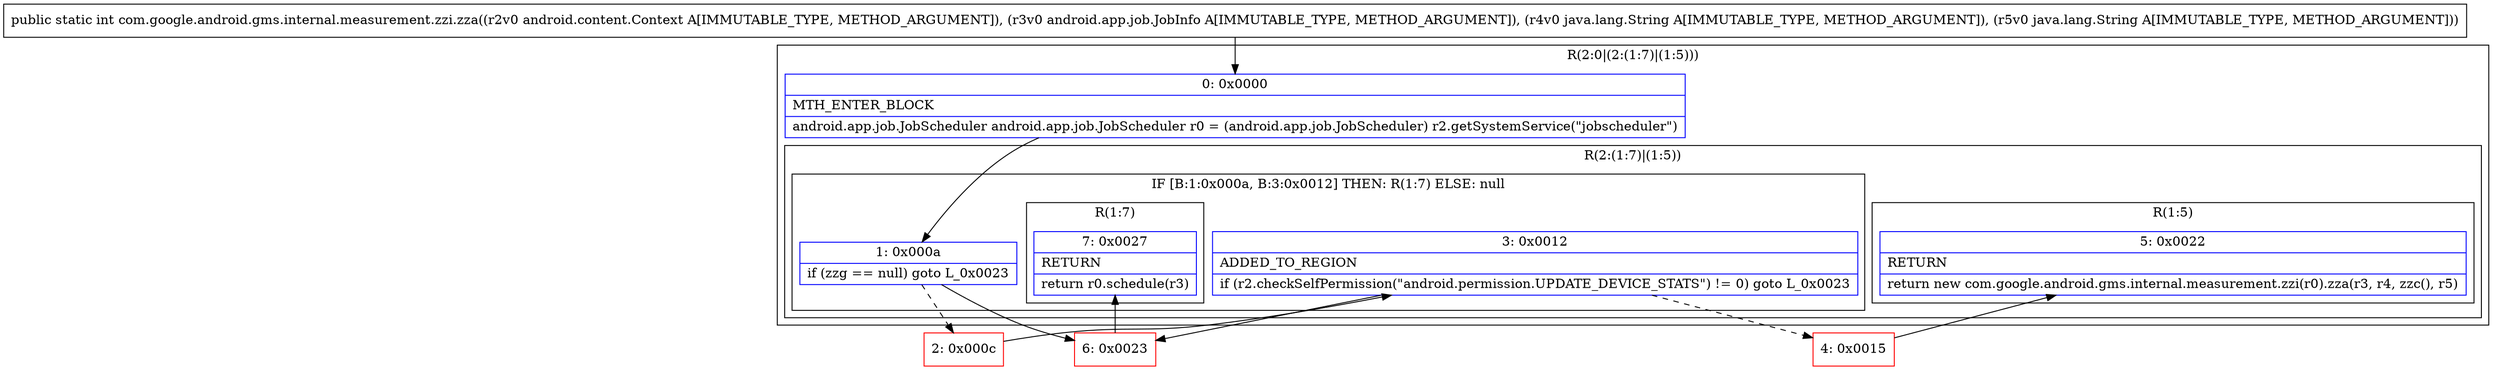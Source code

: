 digraph "CFG forcom.google.android.gms.internal.measurement.zzi.zza(Landroid\/content\/Context;Landroid\/app\/job\/JobInfo;Ljava\/lang\/String;Ljava\/lang\/String;)I" {
subgraph cluster_Region_1546104233 {
label = "R(2:0|(2:(1:7)|(1:5)))";
node [shape=record,color=blue];
Node_0 [shape=record,label="{0\:\ 0x0000|MTH_ENTER_BLOCK\l|android.app.job.JobScheduler android.app.job.JobScheduler r0 = (android.app.job.JobScheduler) r2.getSystemService(\"jobscheduler\")\l}"];
subgraph cluster_Region_2090838852 {
label = "R(2:(1:7)|(1:5))";
node [shape=record,color=blue];
subgraph cluster_IfRegion_1445694279 {
label = "IF [B:1:0x000a, B:3:0x0012] THEN: R(1:7) ELSE: null";
node [shape=record,color=blue];
Node_1 [shape=record,label="{1\:\ 0x000a|if (zzg == null) goto L_0x0023\l}"];
Node_3 [shape=record,label="{3\:\ 0x0012|ADDED_TO_REGION\l|if (r2.checkSelfPermission(\"android.permission.UPDATE_DEVICE_STATS\") != 0) goto L_0x0023\l}"];
subgraph cluster_Region_53728066 {
label = "R(1:7)";
node [shape=record,color=blue];
Node_7 [shape=record,label="{7\:\ 0x0027|RETURN\l|return r0.schedule(r3)\l}"];
}
}
subgraph cluster_Region_835150037 {
label = "R(1:5)";
node [shape=record,color=blue];
Node_5 [shape=record,label="{5\:\ 0x0022|RETURN\l|return new com.google.android.gms.internal.measurement.zzi(r0).zza(r3, r4, zzc(), r5)\l}"];
}
}
}
Node_2 [shape=record,color=red,label="{2\:\ 0x000c}"];
Node_4 [shape=record,color=red,label="{4\:\ 0x0015}"];
Node_6 [shape=record,color=red,label="{6\:\ 0x0023}"];
MethodNode[shape=record,label="{public static int com.google.android.gms.internal.measurement.zzi.zza((r2v0 android.content.Context A[IMMUTABLE_TYPE, METHOD_ARGUMENT]), (r3v0 android.app.job.JobInfo A[IMMUTABLE_TYPE, METHOD_ARGUMENT]), (r4v0 java.lang.String A[IMMUTABLE_TYPE, METHOD_ARGUMENT]), (r5v0 java.lang.String A[IMMUTABLE_TYPE, METHOD_ARGUMENT])) }"];
MethodNode -> Node_0;
Node_0 -> Node_1;
Node_1 -> Node_2[style=dashed];
Node_1 -> Node_6;
Node_3 -> Node_4[style=dashed];
Node_3 -> Node_6;
Node_2 -> Node_3;
Node_4 -> Node_5;
Node_6 -> Node_7;
}

